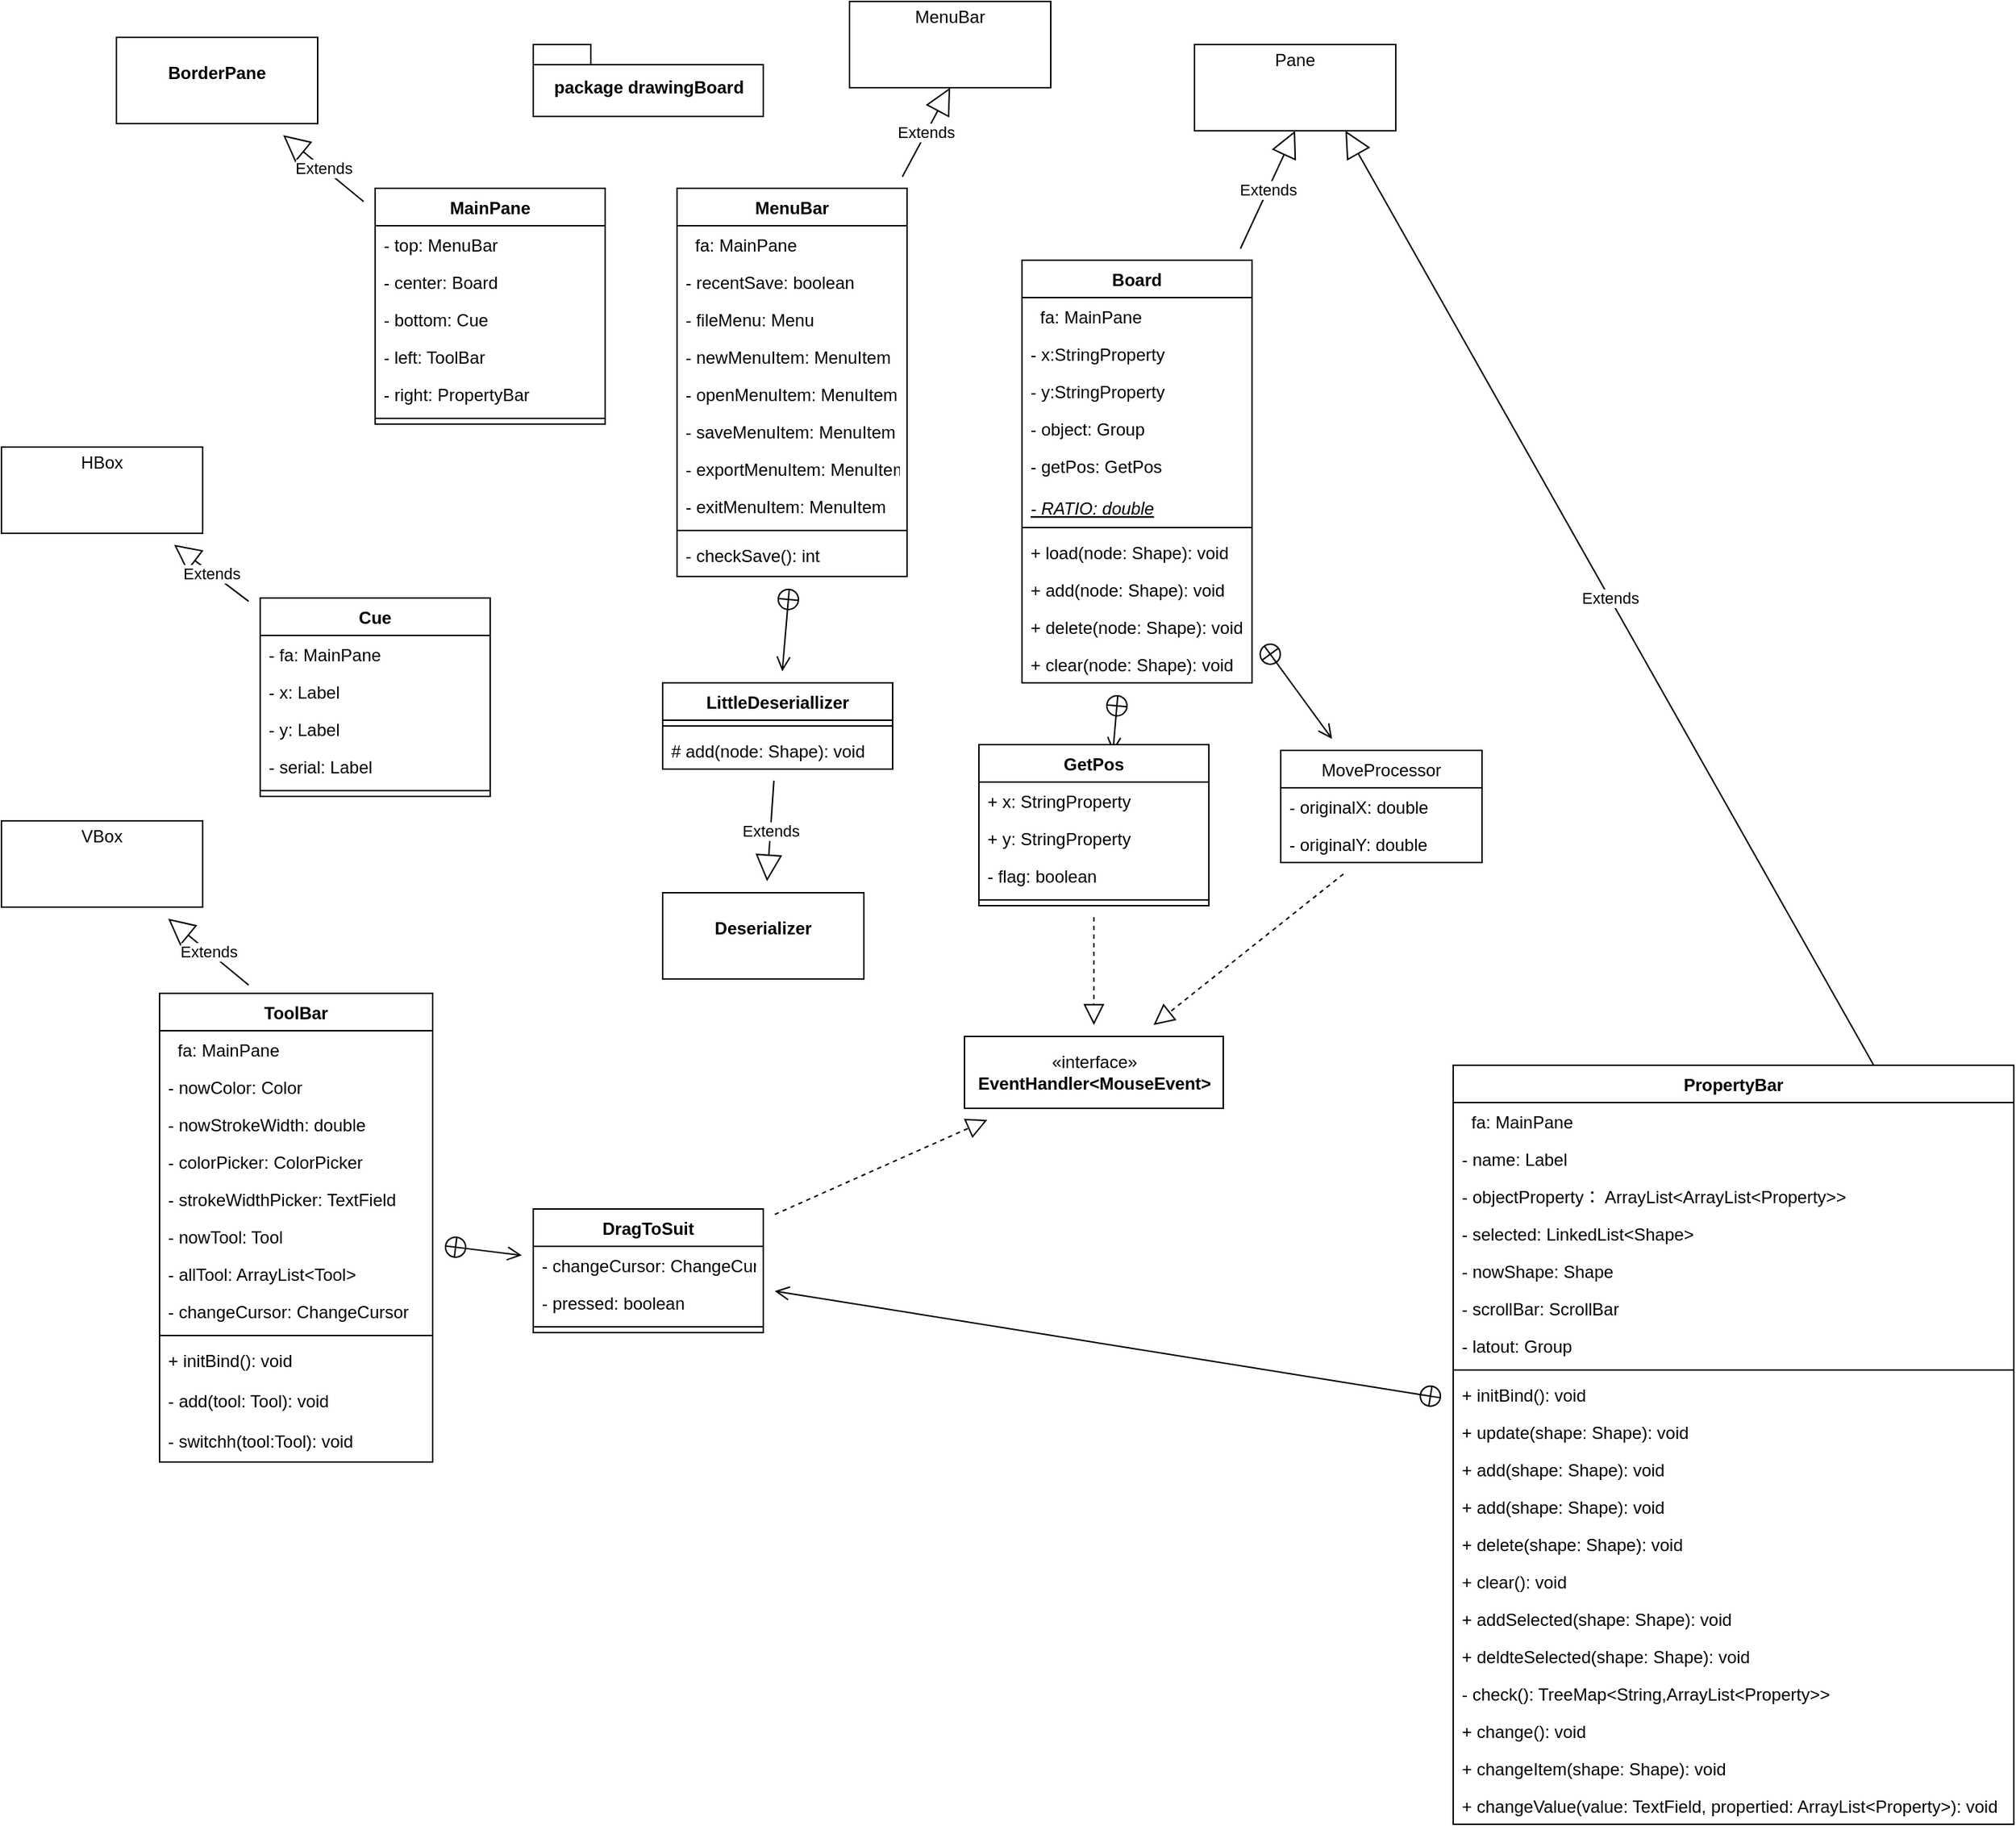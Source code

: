 <mxfile version="15.3.5" type="device"><diagram id="j7IJhxrcN9-Panwh-Yvx" name="第 1 页"><mxGraphModel dx="2327" dy="1826" grid="1" gridSize="10" guides="1" tooltips="1" connect="1" arrows="1" fold="1" page="1" pageScale="1" pageWidth="827" pageHeight="1169" math="0" shadow="0"><root><mxCell id="0"/><mxCell id="1" parent="0"/><mxCell id="MggY9HhG_LtBoDPZIUqt-1" value="package drawingBoard&lt;br&gt;" style="shape=folder;fontStyle=1;spacingTop=10;tabWidth=40;tabHeight=14;tabPosition=left;html=1;hachureGap=4;pointerEvents=0;" vertex="1" parent="1"><mxGeometry x="150" y="80" width="160" height="50" as="geometry"/></mxCell><mxCell id="MggY9HhG_LtBoDPZIUqt-2" value="MainPane" style="swimlane;fontStyle=1;align=center;verticalAlign=top;childLayout=stackLayout;horizontal=1;startSize=26;horizontalStack=0;resizeParent=1;resizeParentMax=0;resizeLast=0;collapsible=1;marginBottom=0;hachureGap=4;pointerEvents=0;" vertex="1" parent="1"><mxGeometry x="40" y="180" width="160" height="164" as="geometry"/></mxCell><mxCell id="MggY9HhG_LtBoDPZIUqt-3" value="- top: MenuBar&#10;" style="text;strokeColor=none;fillColor=none;align=left;verticalAlign=top;spacingLeft=4;spacingRight=4;overflow=hidden;rotatable=0;points=[[0,0.5],[1,0.5]];portConstraint=eastwest;" vertex="1" parent="MggY9HhG_LtBoDPZIUqt-2"><mxGeometry y="26" width="160" height="26" as="geometry"/></mxCell><mxCell id="MggY9HhG_LtBoDPZIUqt-6" value="- center: Board" style="text;strokeColor=none;fillColor=none;align=left;verticalAlign=top;spacingLeft=4;spacingRight=4;overflow=hidden;rotatable=0;points=[[0,0.5],[1,0.5]];portConstraint=eastwest;" vertex="1" parent="MggY9HhG_LtBoDPZIUqt-2"><mxGeometry y="52" width="160" height="26" as="geometry"/></mxCell><mxCell id="MggY9HhG_LtBoDPZIUqt-7" value="- bottom: Cue" style="text;strokeColor=none;fillColor=none;align=left;verticalAlign=top;spacingLeft=4;spacingRight=4;overflow=hidden;rotatable=0;points=[[0,0.5],[1,0.5]];portConstraint=eastwest;" vertex="1" parent="MggY9HhG_LtBoDPZIUqt-2"><mxGeometry y="78" width="160" height="26" as="geometry"/></mxCell><mxCell id="MggY9HhG_LtBoDPZIUqt-8" value="- left: ToolBar" style="text;strokeColor=none;fillColor=none;align=left;verticalAlign=top;spacingLeft=4;spacingRight=4;overflow=hidden;rotatable=0;points=[[0,0.5],[1,0.5]];portConstraint=eastwest;" vertex="1" parent="MggY9HhG_LtBoDPZIUqt-2"><mxGeometry y="104" width="160" height="26" as="geometry"/></mxCell><mxCell id="MggY9HhG_LtBoDPZIUqt-9" value="- right: PropertyBar" style="text;strokeColor=none;fillColor=none;align=left;verticalAlign=top;spacingLeft=4;spacingRight=4;overflow=hidden;rotatable=0;points=[[0,0.5],[1,0.5]];portConstraint=eastwest;" vertex="1" parent="MggY9HhG_LtBoDPZIUqt-2"><mxGeometry y="130" width="160" height="26" as="geometry"/></mxCell><mxCell id="MggY9HhG_LtBoDPZIUqt-4" value="" style="line;strokeWidth=1;fillColor=none;align=left;verticalAlign=middle;spacingTop=-1;spacingLeft=3;spacingRight=3;rotatable=0;labelPosition=right;points=[];portConstraint=eastwest;" vertex="1" parent="MggY9HhG_LtBoDPZIUqt-2"><mxGeometry y="156" width="160" height="8" as="geometry"/></mxCell><mxCell id="MggY9HhG_LtBoDPZIUqt-10" value="MenuBar" style="swimlane;fontStyle=1;align=center;verticalAlign=top;childLayout=stackLayout;horizontal=1;startSize=26;horizontalStack=0;resizeParent=1;resizeParentMax=0;resizeLast=0;collapsible=1;marginBottom=0;hachureGap=4;pointerEvents=0;" vertex="1" parent="1"><mxGeometry x="250" y="180" width="160" height="270" as="geometry"/></mxCell><mxCell id="MggY9HhG_LtBoDPZIUqt-11" value="  fa: MainPane" style="text;strokeColor=none;fillColor=none;align=left;verticalAlign=top;spacingLeft=4;spacingRight=4;overflow=hidden;rotatable=0;points=[[0,0.5],[1,0.5]];portConstraint=eastwest;" vertex="1" parent="MggY9HhG_LtBoDPZIUqt-10"><mxGeometry y="26" width="160" height="26" as="geometry"/></mxCell><mxCell id="MggY9HhG_LtBoDPZIUqt-17" value="- recentSave: boolean" style="text;strokeColor=none;fillColor=none;align=left;verticalAlign=top;spacingLeft=4;spacingRight=4;overflow=hidden;rotatable=0;points=[[0,0.5],[1,0.5]];portConstraint=eastwest;" vertex="1" parent="MggY9HhG_LtBoDPZIUqt-10"><mxGeometry y="52" width="160" height="26" as="geometry"/></mxCell><mxCell id="MggY9HhG_LtBoDPZIUqt-18" value="- fileMenu: Menu" style="text;strokeColor=none;fillColor=none;align=left;verticalAlign=top;spacingLeft=4;spacingRight=4;overflow=hidden;rotatable=0;points=[[0,0.5],[1,0.5]];portConstraint=eastwest;" vertex="1" parent="MggY9HhG_LtBoDPZIUqt-10"><mxGeometry y="78" width="160" height="26" as="geometry"/></mxCell><mxCell id="MggY9HhG_LtBoDPZIUqt-19" value="- newMenuItem: MenuItem" style="text;strokeColor=none;fillColor=none;align=left;verticalAlign=top;spacingLeft=4;spacingRight=4;overflow=hidden;rotatable=0;points=[[0,0.5],[1,0.5]];portConstraint=eastwest;" vertex="1" parent="MggY9HhG_LtBoDPZIUqt-10"><mxGeometry y="104" width="160" height="26" as="geometry"/></mxCell><mxCell id="MggY9HhG_LtBoDPZIUqt-21" value="- openMenuItem: MenuItem" style="text;strokeColor=none;fillColor=none;align=left;verticalAlign=top;spacingLeft=4;spacingRight=4;overflow=hidden;rotatable=0;points=[[0,0.5],[1,0.5]];portConstraint=eastwest;" vertex="1" parent="MggY9HhG_LtBoDPZIUqt-10"><mxGeometry y="130" width="160" height="26" as="geometry"/></mxCell><mxCell id="MggY9HhG_LtBoDPZIUqt-23" value="- saveMenuItem: MenuItem" style="text;strokeColor=none;fillColor=none;align=left;verticalAlign=top;spacingLeft=4;spacingRight=4;overflow=hidden;rotatable=0;points=[[0,0.5],[1,0.5]];portConstraint=eastwest;" vertex="1" parent="MggY9HhG_LtBoDPZIUqt-10"><mxGeometry y="156" width="160" height="26" as="geometry"/></mxCell><mxCell id="MggY9HhG_LtBoDPZIUqt-24" value="- exportMenuItem: MenuItem" style="text;strokeColor=none;fillColor=none;align=left;verticalAlign=top;spacingLeft=4;spacingRight=4;overflow=hidden;rotatable=0;points=[[0,0.5],[1,0.5]];portConstraint=eastwest;" vertex="1" parent="MggY9HhG_LtBoDPZIUqt-10"><mxGeometry y="182" width="160" height="26" as="geometry"/></mxCell><mxCell id="MggY9HhG_LtBoDPZIUqt-25" value="- exitMenuItem: MenuItem" style="text;strokeColor=none;fillColor=none;align=left;verticalAlign=top;spacingLeft=4;spacingRight=4;overflow=hidden;rotatable=0;points=[[0,0.5],[1,0.5]];portConstraint=eastwest;" vertex="1" parent="MggY9HhG_LtBoDPZIUqt-10"><mxGeometry y="208" width="160" height="26" as="geometry"/></mxCell><mxCell id="MggY9HhG_LtBoDPZIUqt-12" value="" style="line;strokeWidth=1;fillColor=none;align=left;verticalAlign=middle;spacingTop=-1;spacingLeft=3;spacingRight=3;rotatable=0;labelPosition=right;points=[];portConstraint=eastwest;" vertex="1" parent="MggY9HhG_LtBoDPZIUqt-10"><mxGeometry y="234" width="160" height="8" as="geometry"/></mxCell><mxCell id="MggY9HhG_LtBoDPZIUqt-13" value="- checkSave(): int" style="text;strokeColor=none;fillColor=none;align=left;verticalAlign=top;spacingLeft=4;spacingRight=4;overflow=hidden;rotatable=0;points=[[0,0.5],[1,0.5]];portConstraint=eastwest;" vertex="1" parent="MggY9HhG_LtBoDPZIUqt-10"><mxGeometry y="242" width="160" height="28" as="geometry"/></mxCell><mxCell id="MggY9HhG_LtBoDPZIUqt-14" value="Extends" style="endArrow=block;endSize=16;endFill=0;html=1;sourcePerimeterSpacing=8;targetPerimeterSpacing=8;" edge="1" parent="1" source="MggY9HhG_LtBoDPZIUqt-2" target="MggY9HhG_LtBoDPZIUqt-16"><mxGeometry width="160" relative="1" as="geometry"><mxPoint x="200" y="190" as="sourcePoint"/><mxPoint x="70" y="120" as="targetPoint"/></mxGeometry></mxCell><mxCell id="MggY9HhG_LtBoDPZIUqt-16" value="&lt;p style=&quot;margin: 0px ; margin-top: 4px ; text-align: center&quot;&gt;&lt;br&gt;&lt;b&gt;BorderPane&lt;/b&gt;&lt;/p&gt;&lt;p style=&quot;margin: 0px ; margin-top: 4px ; text-align: center&quot;&gt;&lt;b&gt;&lt;br&gt;&lt;/b&gt;&lt;/p&gt;" style="verticalAlign=top;align=left;overflow=fill;fontSize=12;fontFamily=Helvetica;html=1;hachureGap=4;pointerEvents=0;" vertex="1" parent="1"><mxGeometry x="-140" y="75" width="140" height="60" as="geometry"/></mxCell><mxCell id="MggY9HhG_LtBoDPZIUqt-26" value="Extends" style="endArrow=block;endSize=16;endFill=0;html=1;sourcePerimeterSpacing=8;targetPerimeterSpacing=8;entryX=0.5;entryY=1;entryDx=0;entryDy=0;" edge="1" parent="1" source="MggY9HhG_LtBoDPZIUqt-10" target="MggY9HhG_LtBoDPZIUqt-27"><mxGeometry width="160" relative="1" as="geometry"><mxPoint x="410" y="146.284" as="sourcePoint"/><mxPoint x="360" y="90" as="targetPoint"/></mxGeometry></mxCell><mxCell id="MggY9HhG_LtBoDPZIUqt-27" value="&lt;p style=&quot;margin: 0px ; margin-top: 4px ; text-align: center&quot;&gt;MenuBar&lt;/p&gt;" style="verticalAlign=top;align=left;overflow=fill;fontSize=12;fontFamily=Helvetica;html=1;hachureGap=4;pointerEvents=0;" vertex="1" parent="1"><mxGeometry x="370" y="50" width="140" height="60" as="geometry"/></mxCell><mxCell id="MggY9HhG_LtBoDPZIUqt-28" value="LittleDeseriallizer&#10;" style="swimlane;fontStyle=1;align=center;verticalAlign=top;childLayout=stackLayout;horizontal=1;startSize=26;horizontalStack=0;resizeParent=1;resizeParentMax=0;resizeLast=0;collapsible=1;marginBottom=0;hachureGap=4;pointerEvents=0;" vertex="1" parent="1"><mxGeometry x="240" y="524" width="160" height="60" as="geometry"/></mxCell><mxCell id="MggY9HhG_LtBoDPZIUqt-30" value="" style="line;strokeWidth=1;fillColor=none;align=left;verticalAlign=middle;spacingTop=-1;spacingLeft=3;spacingRight=3;rotatable=0;labelPosition=right;points=[];portConstraint=eastwest;" vertex="1" parent="MggY9HhG_LtBoDPZIUqt-28"><mxGeometry y="26" width="160" height="8" as="geometry"/></mxCell><mxCell id="MggY9HhG_LtBoDPZIUqt-31" value="# add(node: Shape): void" style="text;strokeColor=none;fillColor=none;align=left;verticalAlign=top;spacingLeft=4;spacingRight=4;overflow=hidden;rotatable=0;points=[[0,0.5],[1,0.5]];portConstraint=eastwest;" vertex="1" parent="MggY9HhG_LtBoDPZIUqt-28"><mxGeometry y="34" width="160" height="26" as="geometry"/></mxCell><mxCell id="MggY9HhG_LtBoDPZIUqt-32" value="" style="endArrow=open;startArrow=circlePlus;endFill=0;startFill=0;endSize=8;html=1;sourcePerimeterSpacing=8;targetPerimeterSpacing=8;" edge="1" parent="1" source="MggY9HhG_LtBoDPZIUqt-13" target="MggY9HhG_LtBoDPZIUqt-28"><mxGeometry width="160" relative="1" as="geometry"><mxPoint x="328.675" y="486" as="sourcePoint"/><mxPoint x="450" y="420" as="targetPoint"/></mxGeometry></mxCell><mxCell id="MggY9HhG_LtBoDPZIUqt-33" value="Board" style="swimlane;fontStyle=1;align=center;verticalAlign=top;childLayout=stackLayout;horizontal=1;startSize=26;horizontalStack=0;resizeParent=1;resizeParentMax=0;resizeLast=0;collapsible=1;marginBottom=0;hachureGap=4;pointerEvents=0;" vertex="1" parent="1"><mxGeometry x="490" y="230" width="160" height="294" as="geometry"/></mxCell><mxCell id="MggY9HhG_LtBoDPZIUqt-34" value="  fa: MainPane" style="text;strokeColor=none;fillColor=none;align=left;verticalAlign=top;spacingLeft=4;spacingRight=4;overflow=hidden;rotatable=0;points=[[0,0.5],[1,0.5]];portConstraint=eastwest;" vertex="1" parent="MggY9HhG_LtBoDPZIUqt-33"><mxGeometry y="26" width="160" height="26" as="geometry"/></mxCell><mxCell id="MggY9HhG_LtBoDPZIUqt-35" value="- x:StringProperty" style="text;strokeColor=none;fillColor=none;align=left;verticalAlign=top;spacingLeft=4;spacingRight=4;overflow=hidden;rotatable=0;points=[[0,0.5],[1,0.5]];portConstraint=eastwest;" vertex="1" parent="MggY9HhG_LtBoDPZIUqt-33"><mxGeometry y="52" width="160" height="26" as="geometry"/></mxCell><mxCell id="MggY9HhG_LtBoDPZIUqt-55" value="- y:StringProperty" style="text;strokeColor=none;fillColor=none;align=left;verticalAlign=top;spacingLeft=4;spacingRight=4;overflow=hidden;rotatable=0;points=[[0,0.5],[1,0.5]];portConstraint=eastwest;" vertex="1" parent="MggY9HhG_LtBoDPZIUqt-33"><mxGeometry y="78" width="160" height="26" as="geometry"/></mxCell><mxCell id="MggY9HhG_LtBoDPZIUqt-36" value="- object: Group" style="text;strokeColor=none;fillColor=none;align=left;verticalAlign=top;spacingLeft=4;spacingRight=4;overflow=hidden;rotatable=0;points=[[0,0.5],[1,0.5]];portConstraint=eastwest;" vertex="1" parent="MggY9HhG_LtBoDPZIUqt-33"><mxGeometry y="104" width="160" height="26" as="geometry"/></mxCell><mxCell id="MggY9HhG_LtBoDPZIUqt-37" value="- getPos: GetPos" style="text;strokeColor=none;fillColor=none;align=left;verticalAlign=top;spacingLeft=4;spacingRight=4;overflow=hidden;rotatable=0;points=[[0,0.5],[1,0.5]];portConstraint=eastwest;" vertex="1" parent="MggY9HhG_LtBoDPZIUqt-33"><mxGeometry y="130" width="160" height="26" as="geometry"/></mxCell><mxCell id="MggY9HhG_LtBoDPZIUqt-38" value="- RATIO: double" style="text;strokeColor=none;fillColor=none;align=left;verticalAlign=bottom;spacingLeft=4;spacingRight=4;overflow=hidden;rotatable=0;points=[[0,0.5],[1,0.5]];portConstraint=eastwest;sketch=0;fontStyle=6" vertex="1" parent="MggY9HhG_LtBoDPZIUqt-33"><mxGeometry y="156" width="160" height="26" as="geometry"/></mxCell><mxCell id="MggY9HhG_LtBoDPZIUqt-42" value="" style="line;strokeWidth=1;fillColor=none;align=left;verticalAlign=middle;spacingTop=-1;spacingLeft=3;spacingRight=3;rotatable=0;labelPosition=right;points=[];portConstraint=eastwest;" vertex="1" parent="MggY9HhG_LtBoDPZIUqt-33"><mxGeometry y="182" width="160" height="8" as="geometry"/></mxCell><mxCell id="MggY9HhG_LtBoDPZIUqt-43" value="+ load(node: Shape): void" style="text;strokeColor=none;fillColor=none;align=left;verticalAlign=top;spacingLeft=4;spacingRight=4;overflow=hidden;rotatable=0;points=[[0,0.5],[1,0.5]];portConstraint=eastwest;" vertex="1" parent="MggY9HhG_LtBoDPZIUqt-33"><mxGeometry y="190" width="160" height="26" as="geometry"/></mxCell><mxCell id="MggY9HhG_LtBoDPZIUqt-89" value="+ add(node: Shape): void&#10;" style="text;strokeColor=none;fillColor=none;align=left;verticalAlign=top;spacingLeft=4;spacingRight=4;overflow=hidden;rotatable=0;points=[[0,0.5],[1,0.5]];portConstraint=eastwest;" vertex="1" parent="MggY9HhG_LtBoDPZIUqt-33"><mxGeometry y="216" width="160" height="26" as="geometry"/></mxCell><mxCell id="MggY9HhG_LtBoDPZIUqt-90" value="+ delete(node: Shape): void" style="text;strokeColor=none;fillColor=none;align=left;verticalAlign=top;spacingLeft=4;spacingRight=4;overflow=hidden;rotatable=0;points=[[0,0.5],[1,0.5]];portConstraint=eastwest;" vertex="1" parent="MggY9HhG_LtBoDPZIUqt-33"><mxGeometry y="242" width="160" height="26" as="geometry"/></mxCell><mxCell id="MggY9HhG_LtBoDPZIUqt-91" value="+ clear(node: Shape): void" style="text;strokeColor=none;fillColor=none;align=left;verticalAlign=top;spacingLeft=4;spacingRight=4;overflow=hidden;rotatable=0;points=[[0,0.5],[1,0.5]];portConstraint=eastwest;" vertex="1" parent="MggY9HhG_LtBoDPZIUqt-33"><mxGeometry y="268" width="160" height="26" as="geometry"/></mxCell><mxCell id="MggY9HhG_LtBoDPZIUqt-44" value="Extends" style="endArrow=block;endSize=16;endFill=0;html=1;sourcePerimeterSpacing=8;targetPerimeterSpacing=8;entryX=0.5;entryY=1;entryDx=0;entryDy=0;" edge="1" parent="1" source="MggY9HhG_LtBoDPZIUqt-33" target="MggY9HhG_LtBoDPZIUqt-45"><mxGeometry width="160" relative="1" as="geometry"><mxPoint x="650" y="196.284" as="sourcePoint"/><mxPoint x="600" y="140" as="targetPoint"/></mxGeometry></mxCell><mxCell id="MggY9HhG_LtBoDPZIUqt-45" value="&lt;p style=&quot;margin: 0px ; margin-top: 4px ; text-align: center&quot;&gt;Pane&lt;/p&gt;" style="verticalAlign=top;align=left;overflow=fill;fontSize=12;fontFamily=Helvetica;html=1;hachureGap=4;pointerEvents=0;" vertex="1" parent="1"><mxGeometry x="610" y="80" width="140" height="60" as="geometry"/></mxCell><mxCell id="MggY9HhG_LtBoDPZIUqt-49" value="" style="endArrow=open;startArrow=circlePlus;endFill=0;startFill=0;endSize=8;html=1;sourcePerimeterSpacing=8;targetPerimeterSpacing=8;" edge="1" parent="1" source="MggY9HhG_LtBoDPZIUqt-33"><mxGeometry width="160" relative="1" as="geometry"><mxPoint x="530" y="470" as="sourcePoint"/><mxPoint x="553.262" y="572.0" as="targetPoint"/></mxGeometry></mxCell><mxCell id="MggY9HhG_LtBoDPZIUqt-56" value="Extends" style="endArrow=block;endSize=16;endFill=0;html=1;sourcePerimeterSpacing=8;targetPerimeterSpacing=8;" edge="1" parent="1" source="MggY9HhG_LtBoDPZIUqt-28" target="MggY9HhG_LtBoDPZIUqt-57"><mxGeometry width="160" relative="1" as="geometry"><mxPoint x="360" y="440" as="sourcePoint"/><mxPoint x="330" y="680" as="targetPoint"/></mxGeometry></mxCell><mxCell id="MggY9HhG_LtBoDPZIUqt-57" value="&lt;p style=&quot;margin: 0px ; margin-top: 4px ; text-align: center&quot;&gt;&lt;br&gt;&lt;b&gt;Deserializer&lt;/b&gt;&lt;/p&gt;&lt;p style=&quot;margin: 0px ; margin-top: 4px ; text-align: center&quot;&gt;&lt;b&gt;&lt;br&gt;&lt;/b&gt;&lt;/p&gt;" style="verticalAlign=top;align=left;overflow=fill;fontSize=12;fontFamily=Helvetica;html=1;hachureGap=4;pointerEvents=0;" vertex="1" parent="1"><mxGeometry x="240" y="670" width="140" height="60" as="geometry"/></mxCell><mxCell id="MggY9HhG_LtBoDPZIUqt-58" value="" style="endArrow=block;dashed=1;endFill=0;endSize=12;html=1;sourcePerimeterSpacing=8;targetPerimeterSpacing=8;" edge="1" parent="1" source="MggY9HhG_LtBoDPZIUqt-94" target="MggY9HhG_LtBoDPZIUqt-60"><mxGeometry width="160" relative="1" as="geometry"><mxPoint x="546.696" y="648.0" as="sourcePoint"/><mxPoint x="560" y="710" as="targetPoint"/></mxGeometry></mxCell><mxCell id="MggY9HhG_LtBoDPZIUqt-60" value="«interface»&lt;br&gt;&lt;b&gt;EventHandler&amp;lt;MouseEvent&amp;gt;&lt;/b&gt;" style="html=1;hachureGap=4;pointerEvents=0;" vertex="1" parent="1"><mxGeometry x="450" y="770" width="180" height="50" as="geometry"/></mxCell><mxCell id="MggY9HhG_LtBoDPZIUqt-78" value="" style="endArrow=open;startArrow=circlePlus;endFill=0;startFill=0;endSize=8;html=1;sourcePerimeterSpacing=8;targetPerimeterSpacing=8;" edge="1" parent="1" source="MggY9HhG_LtBoDPZIUqt-33" target="MggY9HhG_LtBoDPZIUqt-83"><mxGeometry width="160" relative="1" as="geometry"><mxPoint x="690" y="600" as="sourcePoint"/><mxPoint x="700" y="580" as="targetPoint"/></mxGeometry></mxCell><mxCell id="MggY9HhG_LtBoDPZIUqt-83" value="MoveProcessor" style="swimlane;fontStyle=0;childLayout=stackLayout;horizontal=1;startSize=26;fillColor=none;horizontalStack=0;resizeParent=1;resizeParentMax=0;resizeLast=0;collapsible=1;marginBottom=0;hachureGap=4;pointerEvents=0;" vertex="1" parent="1"><mxGeometry x="670" y="571" width="140" height="78" as="geometry"/></mxCell><mxCell id="MggY9HhG_LtBoDPZIUqt-84" value="- originalX: double" style="text;strokeColor=none;fillColor=none;align=left;verticalAlign=top;spacingLeft=4;spacingRight=4;overflow=hidden;rotatable=0;points=[[0,0.5],[1,0.5]];portConstraint=eastwest;" vertex="1" parent="MggY9HhG_LtBoDPZIUqt-83"><mxGeometry y="26" width="140" height="26" as="geometry"/></mxCell><mxCell id="MggY9HhG_LtBoDPZIUqt-87" value="- originalY: double" style="text;strokeColor=none;fillColor=none;align=left;verticalAlign=top;spacingLeft=4;spacingRight=4;overflow=hidden;rotatable=0;points=[[0,0.5],[1,0.5]];portConstraint=eastwest;" vertex="1" parent="MggY9HhG_LtBoDPZIUqt-83"><mxGeometry y="52" width="140" height="26" as="geometry"/></mxCell><mxCell id="MggY9HhG_LtBoDPZIUqt-88" value="" style="endArrow=block;dashed=1;endFill=0;endSize=12;html=1;sourcePerimeterSpacing=8;targetPerimeterSpacing=8;" edge="1" parent="1" source="MggY9HhG_LtBoDPZIUqt-87" target="MggY9HhG_LtBoDPZIUqt-60"><mxGeometry width="160" relative="1" as="geometry"><mxPoint x="556.696" y="658" as="sourcePoint"/><mxPoint x="552.87" y="702.0" as="targetPoint"/></mxGeometry></mxCell><mxCell id="MggY9HhG_LtBoDPZIUqt-94" value="GetPos" style="swimlane;fontStyle=1;align=center;verticalAlign=top;childLayout=stackLayout;horizontal=1;startSize=26;horizontalStack=0;resizeParent=1;resizeParentMax=0;resizeLast=0;collapsible=1;marginBottom=0;hachureGap=4;pointerEvents=0;sketch=0;strokeColor=default;" vertex="1" parent="1"><mxGeometry x="460" y="567" width="160" height="112" as="geometry"/></mxCell><mxCell id="MggY9HhG_LtBoDPZIUqt-95" value="+ x: StringProperty" style="text;strokeColor=none;fillColor=none;align=left;verticalAlign=top;spacingLeft=4;spacingRight=4;overflow=hidden;rotatable=0;points=[[0,0.5],[1,0.5]];portConstraint=eastwest;" vertex="1" parent="MggY9HhG_LtBoDPZIUqt-94"><mxGeometry y="26" width="160" height="26" as="geometry"/></mxCell><mxCell id="MggY9HhG_LtBoDPZIUqt-98" value="+ y: StringProperty" style="text;strokeColor=none;fillColor=none;align=left;verticalAlign=top;spacingLeft=4;spacingRight=4;overflow=hidden;rotatable=0;points=[[0,0.5],[1,0.5]];portConstraint=eastwest;" vertex="1" parent="MggY9HhG_LtBoDPZIUqt-94"><mxGeometry y="52" width="160" height="26" as="geometry"/></mxCell><mxCell id="MggY9HhG_LtBoDPZIUqt-99" value="- flag: boolean" style="text;strokeColor=none;fillColor=none;align=left;verticalAlign=top;spacingLeft=4;spacingRight=4;overflow=hidden;rotatable=0;points=[[0,0.5],[1,0.5]];portConstraint=eastwest;" vertex="1" parent="MggY9HhG_LtBoDPZIUqt-94"><mxGeometry y="78" width="160" height="26" as="geometry"/></mxCell><mxCell id="MggY9HhG_LtBoDPZIUqt-96" value="" style="line;strokeWidth=1;fillColor=none;align=left;verticalAlign=middle;spacingTop=-1;spacingLeft=3;spacingRight=3;rotatable=0;labelPosition=right;points=[];portConstraint=eastwest;" vertex="1" parent="MggY9HhG_LtBoDPZIUqt-94"><mxGeometry y="104" width="160" height="8" as="geometry"/></mxCell><mxCell id="MggY9HhG_LtBoDPZIUqt-100" value="Cue" style="swimlane;fontStyle=1;align=center;verticalAlign=top;childLayout=stackLayout;horizontal=1;startSize=26;horizontalStack=0;resizeParent=1;resizeParentMax=0;resizeLast=0;collapsible=1;marginBottom=0;hachureGap=4;pointerEvents=0;" vertex="1" parent="1"><mxGeometry x="-40" y="465" width="160" height="138" as="geometry"/></mxCell><mxCell id="MggY9HhG_LtBoDPZIUqt-101" value="- fa: MainPane" style="text;strokeColor=none;fillColor=none;align=left;verticalAlign=top;spacingLeft=4;spacingRight=4;overflow=hidden;rotatable=0;points=[[0,0.5],[1,0.5]];portConstraint=eastwest;" vertex="1" parent="MggY9HhG_LtBoDPZIUqt-100"><mxGeometry y="26" width="160" height="26" as="geometry"/></mxCell><mxCell id="MggY9HhG_LtBoDPZIUqt-102" value="- x: Label" style="text;strokeColor=none;fillColor=none;align=left;verticalAlign=top;spacingLeft=4;spacingRight=4;overflow=hidden;rotatable=0;points=[[0,0.5],[1,0.5]];portConstraint=eastwest;" vertex="1" parent="MggY9HhG_LtBoDPZIUqt-100"><mxGeometry y="52" width="160" height="26" as="geometry"/></mxCell><mxCell id="MggY9HhG_LtBoDPZIUqt-109" value="- y: Label" style="text;strokeColor=none;fillColor=none;align=left;verticalAlign=top;spacingLeft=4;spacingRight=4;overflow=hidden;rotatable=0;points=[[0,0.5],[1,0.5]];portConstraint=eastwest;" vertex="1" parent="MggY9HhG_LtBoDPZIUqt-100"><mxGeometry y="78" width="160" height="26" as="geometry"/></mxCell><mxCell id="MggY9HhG_LtBoDPZIUqt-103" value="- serial: Label" style="text;strokeColor=none;fillColor=none;align=left;verticalAlign=top;spacingLeft=4;spacingRight=4;overflow=hidden;rotatable=0;points=[[0,0.5],[1,0.5]];portConstraint=eastwest;" vertex="1" parent="MggY9HhG_LtBoDPZIUqt-100"><mxGeometry y="104" width="160" height="26" as="geometry"/></mxCell><mxCell id="MggY9HhG_LtBoDPZIUqt-106" value="" style="line;strokeWidth=1;fillColor=none;align=left;verticalAlign=middle;spacingTop=-1;spacingLeft=3;spacingRight=3;rotatable=0;labelPosition=right;points=[];portConstraint=eastwest;" vertex="1" parent="MggY9HhG_LtBoDPZIUqt-100"><mxGeometry y="130" width="160" height="8" as="geometry"/></mxCell><mxCell id="MggY9HhG_LtBoDPZIUqt-107" value="Extends" style="endArrow=block;endSize=16;endFill=0;html=1;sourcePerimeterSpacing=8;targetPerimeterSpacing=8;" edge="1" parent="1" source="MggY9HhG_LtBoDPZIUqt-100" target="MggY9HhG_LtBoDPZIUqt-108"><mxGeometry width="160" relative="1" as="geometry"><mxPoint x="120" y="475" as="sourcePoint"/><mxPoint x="-10" y="405" as="targetPoint"/></mxGeometry></mxCell><mxCell id="MggY9HhG_LtBoDPZIUqt-108" value="&lt;p style=&quot;margin: 0px ; margin-top: 4px ; text-align: center&quot;&gt;HBox&lt;/p&gt;" style="verticalAlign=top;align=left;overflow=fill;fontSize=12;fontFamily=Helvetica;html=1;hachureGap=4;pointerEvents=0;" vertex="1" parent="1"><mxGeometry x="-220" y="360" width="140" height="60" as="geometry"/></mxCell><mxCell id="MggY9HhG_LtBoDPZIUqt-117" value="Extends" style="endArrow=block;endSize=16;endFill=0;html=1;sourcePerimeterSpacing=8;targetPerimeterSpacing=8;" edge="1" parent="1" target="MggY9HhG_LtBoDPZIUqt-118"><mxGeometry width="160" relative="1" as="geometry"><mxPoint x="-48.0" y="734.284" as="sourcePoint"/><mxPoint x="-10" y="665" as="targetPoint"/></mxGeometry></mxCell><mxCell id="MggY9HhG_LtBoDPZIUqt-118" value="&lt;p style=&quot;margin: 0px ; margin-top: 4px ; text-align: center&quot;&gt;VBox&lt;/p&gt;" style="verticalAlign=top;align=left;overflow=fill;fontSize=12;fontFamily=Helvetica;html=1;hachureGap=4;pointerEvents=0;" vertex="1" parent="1"><mxGeometry x="-220" y="620" width="140" height="60" as="geometry"/></mxCell><mxCell id="MggY9HhG_LtBoDPZIUqt-119" value="ToolBar" style="swimlane;fontStyle=1;align=center;verticalAlign=top;childLayout=stackLayout;horizontal=1;startSize=26;horizontalStack=0;resizeParent=1;resizeParentMax=0;resizeLast=0;collapsible=1;marginBottom=0;hachureGap=4;pointerEvents=0;" vertex="1" parent="1"><mxGeometry x="-110" y="740" width="190" height="326" as="geometry"/></mxCell><mxCell id="MggY9HhG_LtBoDPZIUqt-120" value="  fa: MainPane" style="text;strokeColor=none;fillColor=none;align=left;verticalAlign=top;spacingLeft=4;spacingRight=4;overflow=hidden;rotatable=0;points=[[0,0.5],[1,0.5]];portConstraint=eastwest;" vertex="1" parent="MggY9HhG_LtBoDPZIUqt-119"><mxGeometry y="26" width="190" height="26" as="geometry"/></mxCell><mxCell id="MggY9HhG_LtBoDPZIUqt-121" value="- nowColor: Color" style="text;strokeColor=none;fillColor=none;align=left;verticalAlign=top;spacingLeft=4;spacingRight=4;overflow=hidden;rotatable=0;points=[[0,0.5],[1,0.5]];portConstraint=eastwest;" vertex="1" parent="MggY9HhG_LtBoDPZIUqt-119"><mxGeometry y="52" width="190" height="26" as="geometry"/></mxCell><mxCell id="MggY9HhG_LtBoDPZIUqt-122" value="- nowStrokeWidth: double" style="text;strokeColor=none;fillColor=none;align=left;verticalAlign=top;spacingLeft=4;spacingRight=4;overflow=hidden;rotatable=0;points=[[0,0.5],[1,0.5]];portConstraint=eastwest;" vertex="1" parent="MggY9HhG_LtBoDPZIUqt-119"><mxGeometry y="78" width="190" height="26" as="geometry"/></mxCell><mxCell id="MggY9HhG_LtBoDPZIUqt-123" value="- colorPicker: ColorPicker" style="text;strokeColor=none;fillColor=none;align=left;verticalAlign=top;spacingLeft=4;spacingRight=4;overflow=hidden;rotatable=0;points=[[0,0.5],[1,0.5]];portConstraint=eastwest;" vertex="1" parent="MggY9HhG_LtBoDPZIUqt-119"><mxGeometry y="104" width="190" height="26" as="geometry"/></mxCell><mxCell id="MggY9HhG_LtBoDPZIUqt-124" value="- strokeWidthPicker: TextField" style="text;strokeColor=none;fillColor=none;align=left;verticalAlign=top;spacingLeft=4;spacingRight=4;overflow=hidden;rotatable=0;points=[[0,0.5],[1,0.5]];portConstraint=eastwest;" vertex="1" parent="MggY9HhG_LtBoDPZIUqt-119"><mxGeometry y="130" width="190" height="26" as="geometry"/></mxCell><mxCell id="MggY9HhG_LtBoDPZIUqt-125" value="- nowTool: Tool" style="text;strokeColor=none;fillColor=none;align=left;verticalAlign=top;spacingLeft=4;spacingRight=4;overflow=hidden;rotatable=0;points=[[0,0.5],[1,0.5]];portConstraint=eastwest;" vertex="1" parent="MggY9HhG_LtBoDPZIUqt-119"><mxGeometry y="156" width="190" height="26" as="geometry"/></mxCell><mxCell id="MggY9HhG_LtBoDPZIUqt-126" value="- allTool: ArrayList&lt;Tool&gt;" style="text;strokeColor=none;fillColor=none;align=left;verticalAlign=top;spacingLeft=4;spacingRight=4;overflow=hidden;rotatable=0;points=[[0,0.5],[1,0.5]];portConstraint=eastwest;" vertex="1" parent="MggY9HhG_LtBoDPZIUqt-119"><mxGeometry y="182" width="190" height="26" as="geometry"/></mxCell><mxCell id="MggY9HhG_LtBoDPZIUqt-127" value="- changeCursor: ChangeCursor" style="text;strokeColor=none;fillColor=none;align=left;verticalAlign=top;spacingLeft=4;spacingRight=4;overflow=hidden;rotatable=0;points=[[0,0.5],[1,0.5]];portConstraint=eastwest;" vertex="1" parent="MggY9HhG_LtBoDPZIUqt-119"><mxGeometry y="208" width="190" height="26" as="geometry"/></mxCell><mxCell id="MggY9HhG_LtBoDPZIUqt-128" value="" style="line;strokeWidth=1;fillColor=none;align=left;verticalAlign=middle;spacingTop=-1;spacingLeft=3;spacingRight=3;rotatable=0;labelPosition=right;points=[];portConstraint=eastwest;" vertex="1" parent="MggY9HhG_LtBoDPZIUqt-119"><mxGeometry y="234" width="190" height="8" as="geometry"/></mxCell><mxCell id="MggY9HhG_LtBoDPZIUqt-129" value="+ initBind(): void" style="text;strokeColor=none;fillColor=none;align=left;verticalAlign=top;spacingLeft=4;spacingRight=4;overflow=hidden;rotatable=0;points=[[0,0.5],[1,0.5]];portConstraint=eastwest;" vertex="1" parent="MggY9HhG_LtBoDPZIUqt-119"><mxGeometry y="242" width="190" height="28" as="geometry"/></mxCell><mxCell id="MggY9HhG_LtBoDPZIUqt-139" value="- add(tool: Tool): void" style="text;strokeColor=none;fillColor=none;align=left;verticalAlign=top;spacingLeft=4;spacingRight=4;overflow=hidden;rotatable=0;points=[[0,0.5],[1,0.5]];portConstraint=eastwest;" vertex="1" parent="MggY9HhG_LtBoDPZIUqt-119"><mxGeometry y="270" width="190" height="28" as="geometry"/></mxCell><mxCell id="MggY9HhG_LtBoDPZIUqt-140" value="- switchh(tool:Tool): void" style="text;strokeColor=none;fillColor=none;align=left;verticalAlign=top;spacingLeft=4;spacingRight=4;overflow=hidden;rotatable=0;points=[[0,0.5],[1,0.5]];portConstraint=eastwest;" vertex="1" parent="MggY9HhG_LtBoDPZIUqt-119"><mxGeometry y="298" width="190" height="28" as="geometry"/></mxCell><mxCell id="MggY9HhG_LtBoDPZIUqt-131" value="" style="endArrow=open;startArrow=circlePlus;endFill=0;startFill=0;endSize=8;html=1;sourcePerimeterSpacing=8;targetPerimeterSpacing=8;" edge="1" parent="1" source="MggY9HhG_LtBoDPZIUqt-119" target="MggY9HhG_LtBoDPZIUqt-134"><mxGeometry width="160" relative="1" as="geometry"><mxPoint x="206.695" y="820" as="sourcePoint"/><mxPoint x="203.262" y="860" as="targetPoint"/></mxGeometry></mxCell><mxCell id="MggY9HhG_LtBoDPZIUqt-132" value="" style="endArrow=block;dashed=1;endFill=0;endSize=12;html=1;sourcePerimeterSpacing=8;targetPerimeterSpacing=8;" edge="1" parent="1" source="MggY9HhG_LtBoDPZIUqt-134" target="MggY9HhG_LtBoDPZIUqt-60"><mxGeometry width="160" relative="1" as="geometry"><mxPoint x="196.696" y="936.0" as="sourcePoint"/><mxPoint x="190" y="1050" as="targetPoint"/></mxGeometry></mxCell><mxCell id="MggY9HhG_LtBoDPZIUqt-134" value="DragToSuit" style="swimlane;fontStyle=1;align=center;verticalAlign=top;childLayout=stackLayout;horizontal=1;startSize=26;horizontalStack=0;resizeParent=1;resizeParentMax=0;resizeLast=0;collapsible=1;marginBottom=0;hachureGap=4;pointerEvents=0;sketch=0;strokeColor=default;" vertex="1" parent="1"><mxGeometry x="150" y="890" width="160" height="86" as="geometry"/></mxCell><mxCell id="MggY9HhG_LtBoDPZIUqt-135" value="- changeCursor: ChangeCursor" style="text;strokeColor=none;fillColor=none;align=left;verticalAlign=top;spacingLeft=4;spacingRight=4;overflow=hidden;rotatable=0;points=[[0,0.5],[1,0.5]];portConstraint=eastwest;" vertex="1" parent="MggY9HhG_LtBoDPZIUqt-134"><mxGeometry y="26" width="160" height="26" as="geometry"/></mxCell><mxCell id="MggY9HhG_LtBoDPZIUqt-136" value="- pressed: boolean" style="text;strokeColor=none;fillColor=none;align=left;verticalAlign=top;spacingLeft=4;spacingRight=4;overflow=hidden;rotatable=0;points=[[0,0.5],[1,0.5]];portConstraint=eastwest;" vertex="1" parent="MggY9HhG_LtBoDPZIUqt-134"><mxGeometry y="52" width="160" height="26" as="geometry"/></mxCell><mxCell id="MggY9HhG_LtBoDPZIUqt-138" value="" style="line;strokeWidth=1;fillColor=none;align=left;verticalAlign=middle;spacingTop=-1;spacingLeft=3;spacingRight=3;rotatable=0;labelPosition=right;points=[];portConstraint=eastwest;" vertex="1" parent="MggY9HhG_LtBoDPZIUqt-134"><mxGeometry y="78" width="160" height="8" as="geometry"/></mxCell><mxCell id="MggY9HhG_LtBoDPZIUqt-145" value="PropertyBar" style="swimlane;fontStyle=1;align=center;verticalAlign=top;childLayout=stackLayout;horizontal=1;startSize=26;horizontalStack=0;resizeParent=1;resizeParentMax=0;resizeLast=0;collapsible=1;marginBottom=0;hachureGap=4;pointerEvents=0;sketch=0;strokeColor=default;fillColor=none;" vertex="1" parent="1"><mxGeometry x="790" y="790" width="390" height="528" as="geometry"/></mxCell><mxCell id="MggY9HhG_LtBoDPZIUqt-146" value="  fa: MainPane" style="text;strokeColor=none;fillColor=none;align=left;verticalAlign=top;spacingLeft=4;spacingRight=4;overflow=hidden;rotatable=0;points=[[0,0.5],[1,0.5]];portConstraint=eastwest;" vertex="1" parent="MggY9HhG_LtBoDPZIUqt-145"><mxGeometry y="26" width="390" height="26" as="geometry"/></mxCell><mxCell id="MggY9HhG_LtBoDPZIUqt-152" value="- name: Label" style="text;strokeColor=none;fillColor=none;align=left;verticalAlign=top;spacingLeft=4;spacingRight=4;overflow=hidden;rotatable=0;points=[[0,0.5],[1,0.5]];portConstraint=eastwest;" vertex="1" parent="MggY9HhG_LtBoDPZIUqt-145"><mxGeometry y="52" width="390" height="26" as="geometry"/></mxCell><mxCell id="MggY9HhG_LtBoDPZIUqt-153" value="- objectProperty： ArrayList&lt;ArrayList&lt;Property&gt;&gt;" style="text;strokeColor=none;fillColor=none;align=left;verticalAlign=top;spacingLeft=4;spacingRight=4;overflow=hidden;rotatable=0;points=[[0,0.5],[1,0.5]];portConstraint=eastwest;" vertex="1" parent="MggY9HhG_LtBoDPZIUqt-145"><mxGeometry y="78" width="390" height="26" as="geometry"/></mxCell><mxCell id="MggY9HhG_LtBoDPZIUqt-154" value="- selected: LinkedList&lt;Shape&gt;" style="text;strokeColor=none;fillColor=none;align=left;verticalAlign=top;spacingLeft=4;spacingRight=4;overflow=hidden;rotatable=0;points=[[0,0.5],[1,0.5]];portConstraint=eastwest;" vertex="1" parent="MggY9HhG_LtBoDPZIUqt-145"><mxGeometry y="104" width="390" height="26" as="geometry"/></mxCell><mxCell id="MggY9HhG_LtBoDPZIUqt-155" value="- nowShape: Shape" style="text;strokeColor=none;fillColor=none;align=left;verticalAlign=top;spacingLeft=4;spacingRight=4;overflow=hidden;rotatable=0;points=[[0,0.5],[1,0.5]];portConstraint=eastwest;" vertex="1" parent="MggY9HhG_LtBoDPZIUqt-145"><mxGeometry y="130" width="390" height="26" as="geometry"/></mxCell><mxCell id="MggY9HhG_LtBoDPZIUqt-156" value="- scrollBar: ScrollBar" style="text;strokeColor=none;fillColor=none;align=left;verticalAlign=top;spacingLeft=4;spacingRight=4;overflow=hidden;rotatable=0;points=[[0,0.5],[1,0.5]];portConstraint=eastwest;" vertex="1" parent="MggY9HhG_LtBoDPZIUqt-145"><mxGeometry y="156" width="390" height="26" as="geometry"/></mxCell><mxCell id="MggY9HhG_LtBoDPZIUqt-157" value="- latout: Group" style="text;strokeColor=none;fillColor=none;align=left;verticalAlign=top;spacingLeft=4;spacingRight=4;overflow=hidden;rotatable=0;points=[[0,0.5],[1,0.5]];portConstraint=eastwest;" vertex="1" parent="MggY9HhG_LtBoDPZIUqt-145"><mxGeometry y="182" width="390" height="26" as="geometry"/></mxCell><mxCell id="MggY9HhG_LtBoDPZIUqt-147" value="" style="line;strokeWidth=1;fillColor=none;align=left;verticalAlign=middle;spacingTop=-1;spacingLeft=3;spacingRight=3;rotatable=0;labelPosition=right;points=[];portConstraint=eastwest;" vertex="1" parent="MggY9HhG_LtBoDPZIUqt-145"><mxGeometry y="208" width="390" height="8" as="geometry"/></mxCell><mxCell id="MggY9HhG_LtBoDPZIUqt-148" value="+ initBind(): void" style="text;strokeColor=none;fillColor=none;align=left;verticalAlign=top;spacingLeft=4;spacingRight=4;overflow=hidden;rotatable=0;points=[[0,0.5],[1,0.5]];portConstraint=eastwest;" vertex="1" parent="MggY9HhG_LtBoDPZIUqt-145"><mxGeometry y="216" width="390" height="26" as="geometry"/></mxCell><mxCell id="MggY9HhG_LtBoDPZIUqt-159" value="+ update(shape: Shape): void" style="text;strokeColor=none;fillColor=none;align=left;verticalAlign=top;spacingLeft=4;spacingRight=4;overflow=hidden;rotatable=0;points=[[0,0.5],[1,0.5]];portConstraint=eastwest;" vertex="1" parent="MggY9HhG_LtBoDPZIUqt-145"><mxGeometry y="242" width="390" height="26" as="geometry"/></mxCell><mxCell id="MggY9HhG_LtBoDPZIUqt-160" value="+ add(shape: Shape): void" style="text;strokeColor=none;fillColor=none;align=left;verticalAlign=top;spacingLeft=4;spacingRight=4;overflow=hidden;rotatable=0;points=[[0,0.5],[1,0.5]];portConstraint=eastwest;" vertex="1" parent="MggY9HhG_LtBoDPZIUqt-145"><mxGeometry y="268" width="390" height="26" as="geometry"/></mxCell><mxCell id="MggY9HhG_LtBoDPZIUqt-161" value="+ add(shape: Shape): void" style="text;strokeColor=none;fillColor=none;align=left;verticalAlign=top;spacingLeft=4;spacingRight=4;overflow=hidden;rotatable=0;points=[[0,0.5],[1,0.5]];portConstraint=eastwest;" vertex="1" parent="MggY9HhG_LtBoDPZIUqt-145"><mxGeometry y="294" width="390" height="26" as="geometry"/></mxCell><mxCell id="MggY9HhG_LtBoDPZIUqt-162" value="+ delete(shape: Shape): void" style="text;strokeColor=none;fillColor=none;align=left;verticalAlign=top;spacingLeft=4;spacingRight=4;overflow=hidden;rotatable=0;points=[[0,0.5],[1,0.5]];portConstraint=eastwest;" vertex="1" parent="MggY9HhG_LtBoDPZIUqt-145"><mxGeometry y="320" width="390" height="26" as="geometry"/></mxCell><mxCell id="MggY9HhG_LtBoDPZIUqt-163" value="+ clear(): void" style="text;strokeColor=none;fillColor=none;align=left;verticalAlign=top;spacingLeft=4;spacingRight=4;overflow=hidden;rotatable=0;points=[[0,0.5],[1,0.5]];portConstraint=eastwest;" vertex="1" parent="MggY9HhG_LtBoDPZIUqt-145"><mxGeometry y="346" width="390" height="26" as="geometry"/></mxCell><mxCell id="MggY9HhG_LtBoDPZIUqt-164" value="+ addSelected(shape: Shape): void" style="text;strokeColor=none;fillColor=none;align=left;verticalAlign=top;spacingLeft=4;spacingRight=4;overflow=hidden;rotatable=0;points=[[0,0.5],[1,0.5]];portConstraint=eastwest;" vertex="1" parent="MggY9HhG_LtBoDPZIUqt-145"><mxGeometry y="372" width="390" height="26" as="geometry"/></mxCell><mxCell id="MggY9HhG_LtBoDPZIUqt-165" value="+ deldteSelected(shape: Shape): void" style="text;strokeColor=none;fillColor=none;align=left;verticalAlign=top;spacingLeft=4;spacingRight=4;overflow=hidden;rotatable=0;points=[[0,0.5],[1,0.5]];portConstraint=eastwest;" vertex="1" parent="MggY9HhG_LtBoDPZIUqt-145"><mxGeometry y="398" width="390" height="26" as="geometry"/></mxCell><mxCell id="MggY9HhG_LtBoDPZIUqt-166" value="- check(): TreeMap&lt;String,ArrayList&lt;Property&gt;&gt;" style="text;strokeColor=none;fillColor=none;align=left;verticalAlign=top;spacingLeft=4;spacingRight=4;overflow=hidden;rotatable=0;points=[[0,0.5],[1,0.5]];portConstraint=eastwest;" vertex="1" parent="MggY9HhG_LtBoDPZIUqt-145"><mxGeometry y="424" width="390" height="26" as="geometry"/></mxCell><mxCell id="MggY9HhG_LtBoDPZIUqt-168" value="+ change(): void" style="text;strokeColor=none;fillColor=none;align=left;verticalAlign=top;spacingLeft=4;spacingRight=4;overflow=hidden;rotatable=0;points=[[0,0.5],[1,0.5]];portConstraint=eastwest;" vertex="1" parent="MggY9HhG_LtBoDPZIUqt-145"><mxGeometry y="450" width="390" height="26" as="geometry"/></mxCell><mxCell id="MggY9HhG_LtBoDPZIUqt-167" value="+ changeItem(shape: Shape): void" style="text;strokeColor=none;fillColor=none;align=left;verticalAlign=top;spacingLeft=4;spacingRight=4;overflow=hidden;rotatable=0;points=[[0,0.5],[1,0.5]];portConstraint=eastwest;" vertex="1" parent="MggY9HhG_LtBoDPZIUqt-145"><mxGeometry y="476" width="390" height="26" as="geometry"/></mxCell><mxCell id="MggY9HhG_LtBoDPZIUqt-169" value="+ changeValue(value: TextField, propertied: ArrayList&lt;Property&gt;): void" style="text;strokeColor=none;fillColor=none;align=left;verticalAlign=top;spacingLeft=4;spacingRight=4;overflow=hidden;rotatable=0;points=[[0,0.5],[1,0.5]];portConstraint=eastwest;" vertex="1" parent="MggY9HhG_LtBoDPZIUqt-145"><mxGeometry y="502" width="390" height="26" as="geometry"/></mxCell><mxCell id="MggY9HhG_LtBoDPZIUqt-149" value="Extends" style="endArrow=block;endSize=16;endFill=0;html=1;sourcePerimeterSpacing=8;targetPerimeterSpacing=8;exitX=0.75;exitY=0;exitDx=0;exitDy=0;entryX=0.75;entryY=1;entryDx=0;entryDy=0;" edge="1" parent="1" source="MggY9HhG_LtBoDPZIUqt-145" target="MggY9HhG_LtBoDPZIUqt-45"><mxGeometry width="160" relative="1" as="geometry"><mxPoint x="320" y="650" as="sourcePoint"/><mxPoint x="480" y="650" as="targetPoint"/></mxGeometry></mxCell><mxCell id="MggY9HhG_LtBoDPZIUqt-151" value="" style="endArrow=open;startArrow=circlePlus;endFill=0;startFill=0;endSize=8;html=1;sourcePerimeterSpacing=8;targetPerimeterSpacing=8;" edge="1" parent="1" source="MggY9HhG_LtBoDPZIUqt-145" target="MggY9HhG_LtBoDPZIUqt-134"><mxGeometry width="160" relative="1" as="geometry"><mxPoint x="720" y="890" as="sourcePoint"/><mxPoint x="715.708" y="573.0" as="targetPoint"/></mxGeometry></mxCell></root></mxGraphModel></diagram></mxfile>